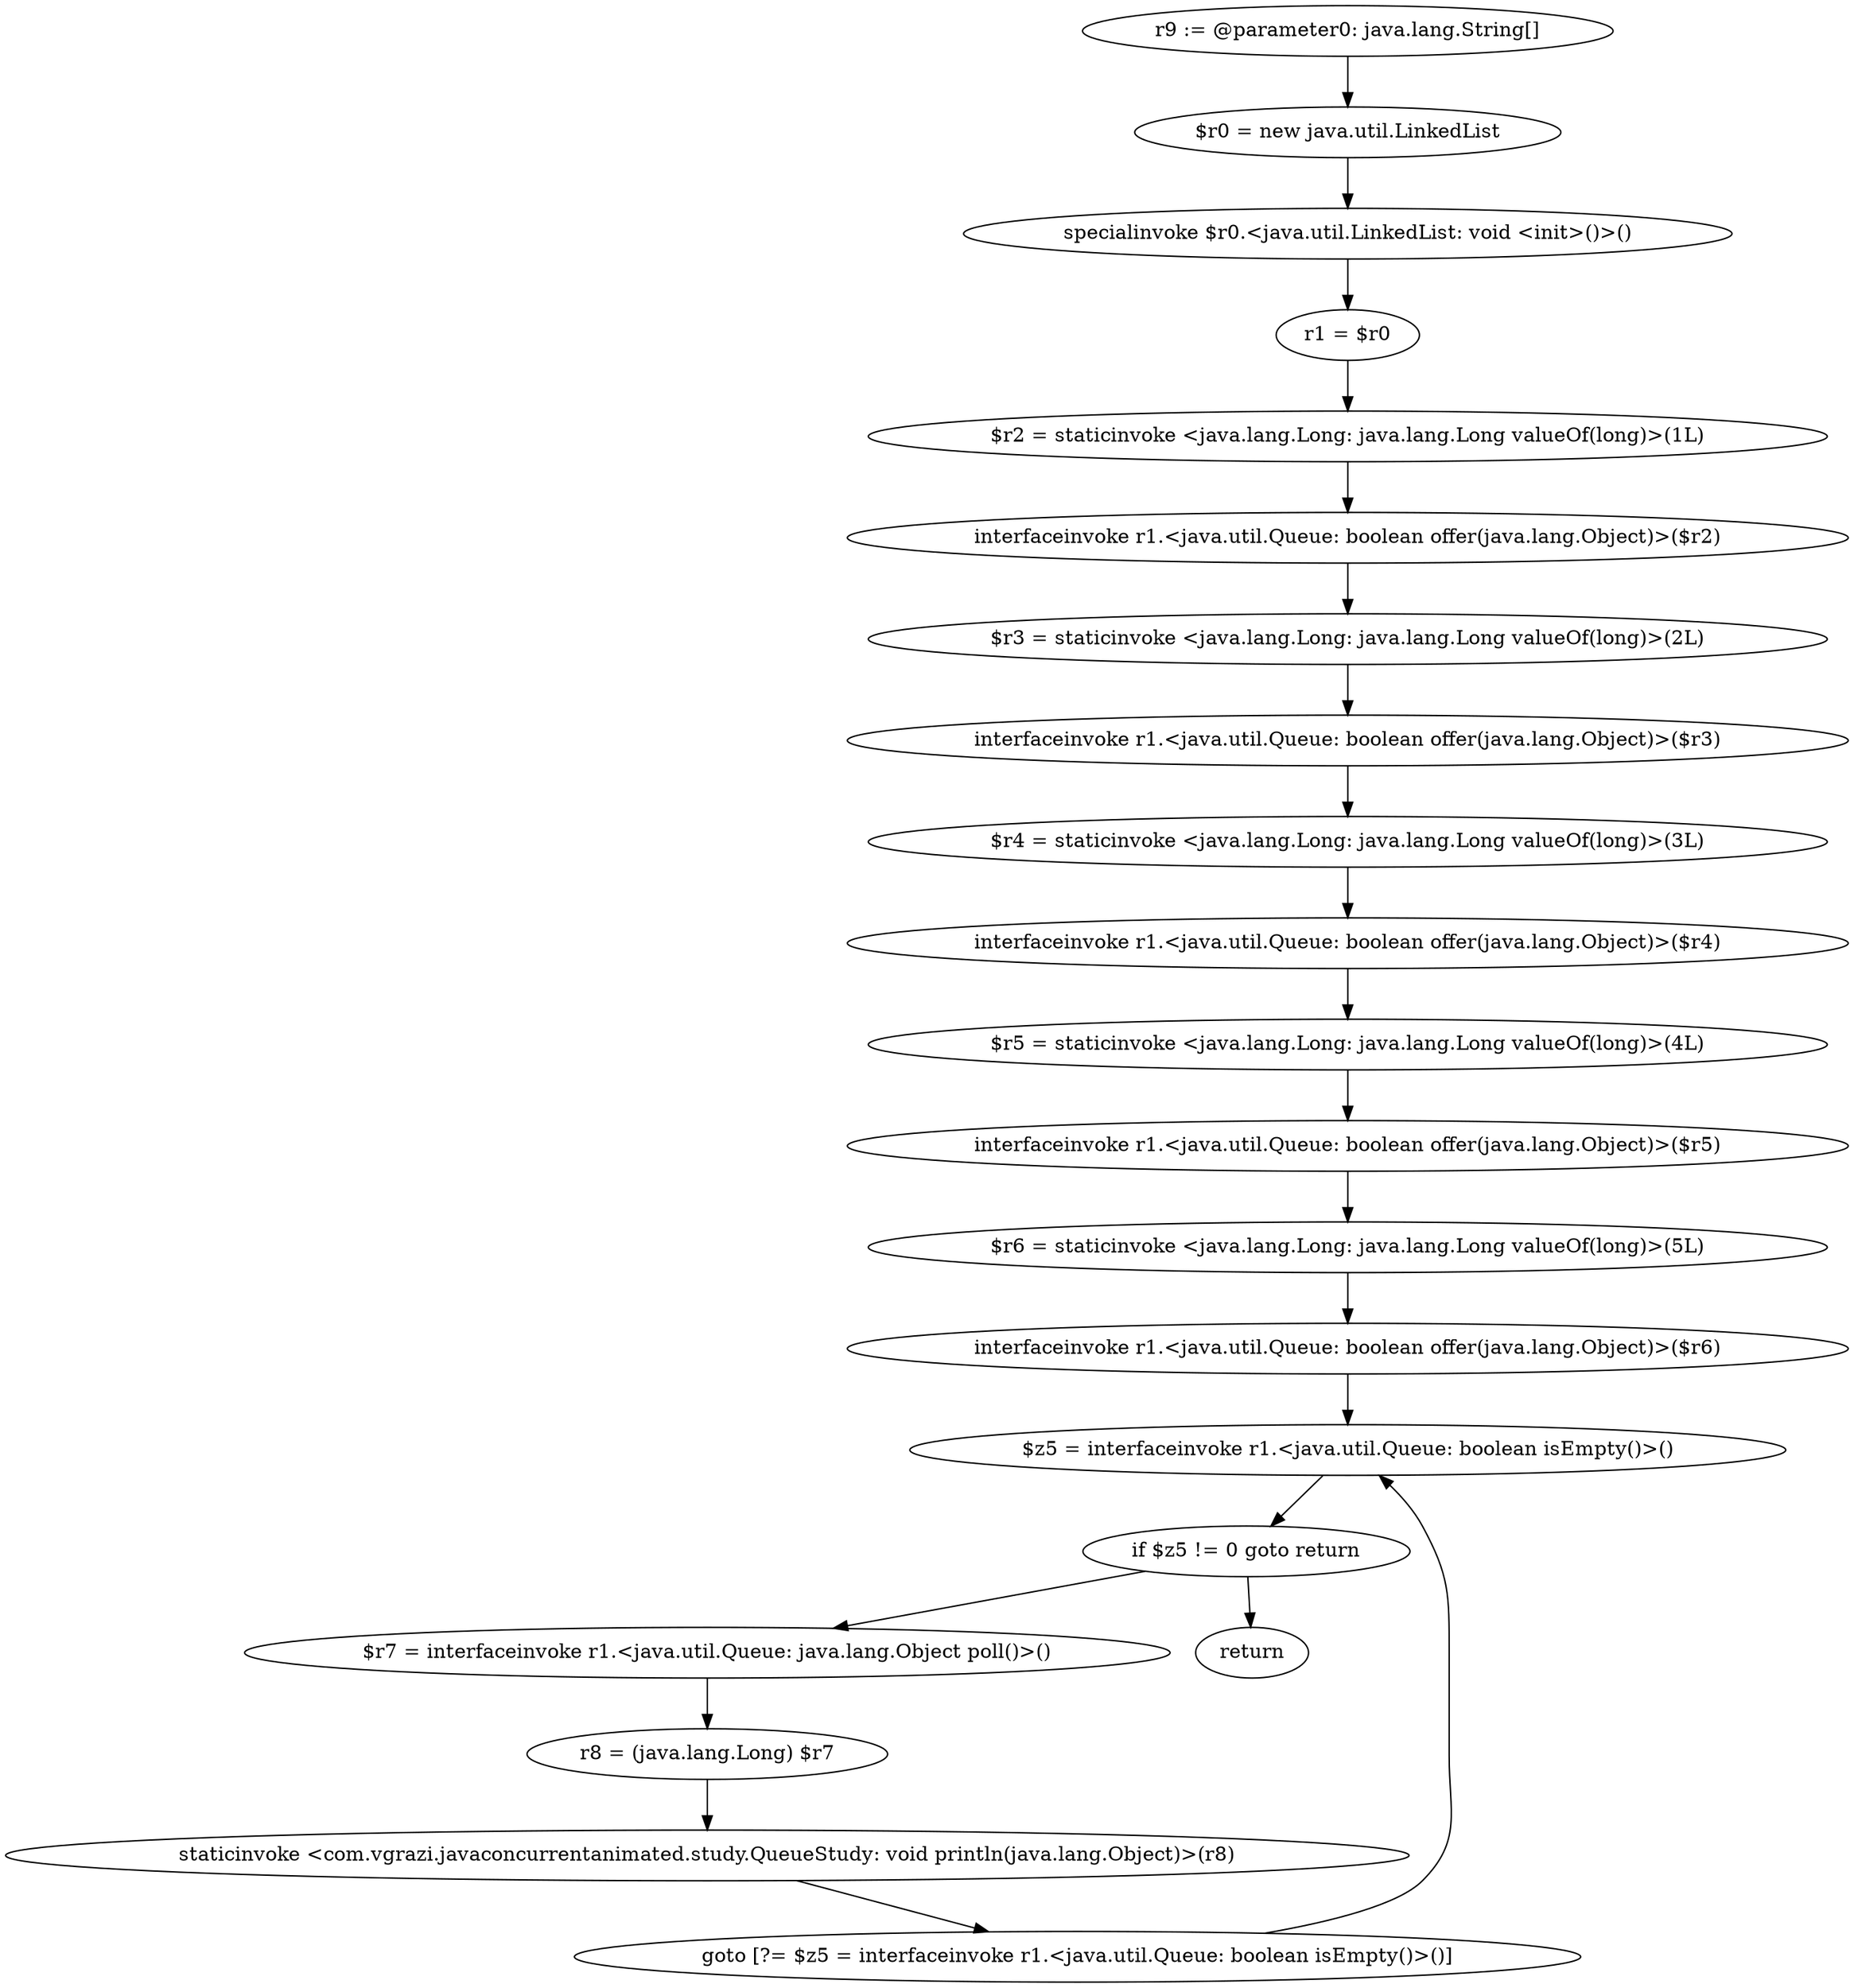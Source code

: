 digraph "unitGraph" {
    "r9 := @parameter0: java.lang.String[]"
    "$r0 = new java.util.LinkedList"
    "specialinvoke $r0.<java.util.LinkedList: void <init>()>()"
    "r1 = $r0"
    "$r2 = staticinvoke <java.lang.Long: java.lang.Long valueOf(long)>(1L)"
    "interfaceinvoke r1.<java.util.Queue: boolean offer(java.lang.Object)>($r2)"
    "$r3 = staticinvoke <java.lang.Long: java.lang.Long valueOf(long)>(2L)"
    "interfaceinvoke r1.<java.util.Queue: boolean offer(java.lang.Object)>($r3)"
    "$r4 = staticinvoke <java.lang.Long: java.lang.Long valueOf(long)>(3L)"
    "interfaceinvoke r1.<java.util.Queue: boolean offer(java.lang.Object)>($r4)"
    "$r5 = staticinvoke <java.lang.Long: java.lang.Long valueOf(long)>(4L)"
    "interfaceinvoke r1.<java.util.Queue: boolean offer(java.lang.Object)>($r5)"
    "$r6 = staticinvoke <java.lang.Long: java.lang.Long valueOf(long)>(5L)"
    "interfaceinvoke r1.<java.util.Queue: boolean offer(java.lang.Object)>($r6)"
    "$z5 = interfaceinvoke r1.<java.util.Queue: boolean isEmpty()>()"
    "if $z5 != 0 goto return"
    "$r7 = interfaceinvoke r1.<java.util.Queue: java.lang.Object poll()>()"
    "r8 = (java.lang.Long) $r7"
    "staticinvoke <com.vgrazi.javaconcurrentanimated.study.QueueStudy: void println(java.lang.Object)>(r8)"
    "goto [?= $z5 = interfaceinvoke r1.<java.util.Queue: boolean isEmpty()>()]"
    "return"
    "r9 := @parameter0: java.lang.String[]"->"$r0 = new java.util.LinkedList";
    "$r0 = new java.util.LinkedList"->"specialinvoke $r0.<java.util.LinkedList: void <init>()>()";
    "specialinvoke $r0.<java.util.LinkedList: void <init>()>()"->"r1 = $r0";
    "r1 = $r0"->"$r2 = staticinvoke <java.lang.Long: java.lang.Long valueOf(long)>(1L)";
    "$r2 = staticinvoke <java.lang.Long: java.lang.Long valueOf(long)>(1L)"->"interfaceinvoke r1.<java.util.Queue: boolean offer(java.lang.Object)>($r2)";
    "interfaceinvoke r1.<java.util.Queue: boolean offer(java.lang.Object)>($r2)"->"$r3 = staticinvoke <java.lang.Long: java.lang.Long valueOf(long)>(2L)";
    "$r3 = staticinvoke <java.lang.Long: java.lang.Long valueOf(long)>(2L)"->"interfaceinvoke r1.<java.util.Queue: boolean offer(java.lang.Object)>($r3)";
    "interfaceinvoke r1.<java.util.Queue: boolean offer(java.lang.Object)>($r3)"->"$r4 = staticinvoke <java.lang.Long: java.lang.Long valueOf(long)>(3L)";
    "$r4 = staticinvoke <java.lang.Long: java.lang.Long valueOf(long)>(3L)"->"interfaceinvoke r1.<java.util.Queue: boolean offer(java.lang.Object)>($r4)";
    "interfaceinvoke r1.<java.util.Queue: boolean offer(java.lang.Object)>($r4)"->"$r5 = staticinvoke <java.lang.Long: java.lang.Long valueOf(long)>(4L)";
    "$r5 = staticinvoke <java.lang.Long: java.lang.Long valueOf(long)>(4L)"->"interfaceinvoke r1.<java.util.Queue: boolean offer(java.lang.Object)>($r5)";
    "interfaceinvoke r1.<java.util.Queue: boolean offer(java.lang.Object)>($r5)"->"$r6 = staticinvoke <java.lang.Long: java.lang.Long valueOf(long)>(5L)";
    "$r6 = staticinvoke <java.lang.Long: java.lang.Long valueOf(long)>(5L)"->"interfaceinvoke r1.<java.util.Queue: boolean offer(java.lang.Object)>($r6)";
    "interfaceinvoke r1.<java.util.Queue: boolean offer(java.lang.Object)>($r6)"->"$z5 = interfaceinvoke r1.<java.util.Queue: boolean isEmpty()>()";
    "$z5 = interfaceinvoke r1.<java.util.Queue: boolean isEmpty()>()"->"if $z5 != 0 goto return";
    "if $z5 != 0 goto return"->"$r7 = interfaceinvoke r1.<java.util.Queue: java.lang.Object poll()>()";
    "if $z5 != 0 goto return"->"return";
    "$r7 = interfaceinvoke r1.<java.util.Queue: java.lang.Object poll()>()"->"r8 = (java.lang.Long) $r7";
    "r8 = (java.lang.Long) $r7"->"staticinvoke <com.vgrazi.javaconcurrentanimated.study.QueueStudy: void println(java.lang.Object)>(r8)";
    "staticinvoke <com.vgrazi.javaconcurrentanimated.study.QueueStudy: void println(java.lang.Object)>(r8)"->"goto [?= $z5 = interfaceinvoke r1.<java.util.Queue: boolean isEmpty()>()]";
    "goto [?= $z5 = interfaceinvoke r1.<java.util.Queue: boolean isEmpty()>()]"->"$z5 = interfaceinvoke r1.<java.util.Queue: boolean isEmpty()>()";
}

